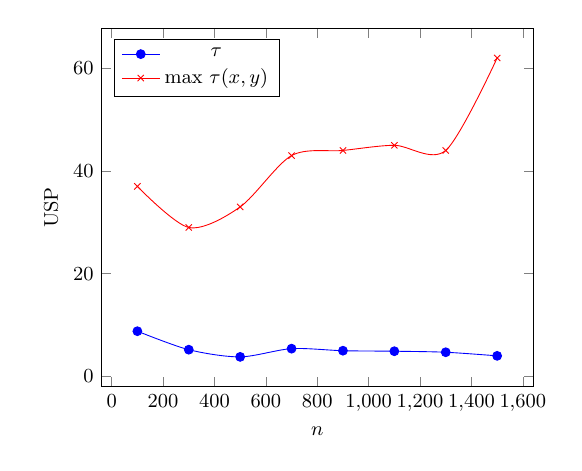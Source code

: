 \tikzstyle{textstyle}=[font=\fontsize{9}{9}\selectfont]
\begin{tikzpicture}[textstyle, scale=0.8]
    \begin{axis}[
        xlabel={$n$},
        ylabel={USP},
		legend pos=north west
        ]
        
    \addplot[smooth,mark=*,blue] plot coordinates {
		(100,8.8)
		(300,5.2)
		(500,3.8)
		(700,5.4)
		(900,5.0)
		(1100,4.9)
		(1300,4.7)
		(1500,4.0)
    };
    \addlegendentry{$\tau$}

    \addplot[smooth,color=red,mark=x] plot coordinates {
		(100,37)
		(300,29)
		(500,33)
		(700,43)
		(900,44)
		(1100,45)
		(1300,44)
		(1500,62)
    };
    \addlegendentry{max $\tau(x, y)$}
    
    \end{axis}
\end{tikzpicture}
